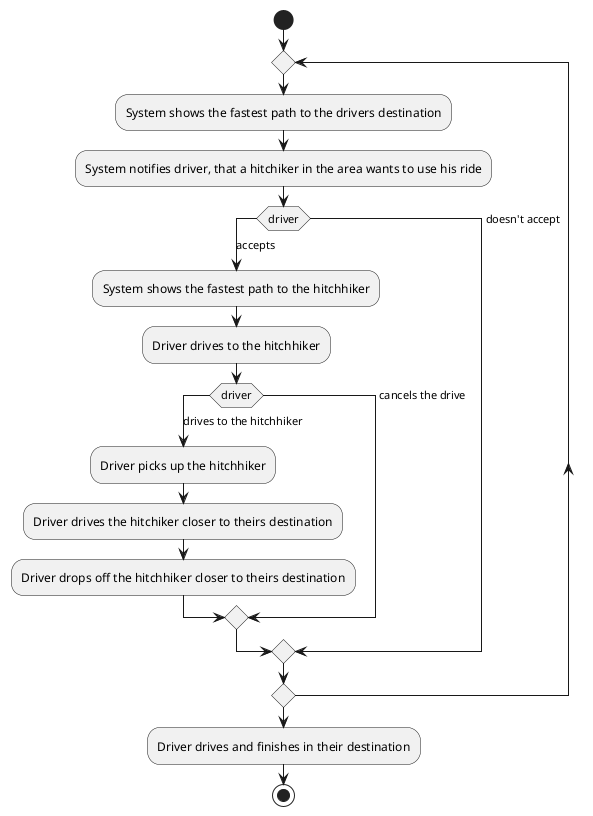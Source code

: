 @startuml
start
repeat
:System shows the fastest path to the drivers destination;
:System notifies driver, that a hitchiker in the area wants to use his ride;
switch(driver)
case(accepts)
:System shows the fastest path to the hitchhiker;
:Driver drives to the hitchhiker;
switch(driver)
case(drives to the hitchhiker)
:Driver picks up the hitchhiker;
:Driver drives the hitchiker closer to theirs destination;
:Driver drops off the hitchhiker closer to theirs destination;
case(cancels the drive)
endswitch
case(doesn't accept)
endswitch
repeat while
:Driver drives and finishes in their destination;
stop
@enduml